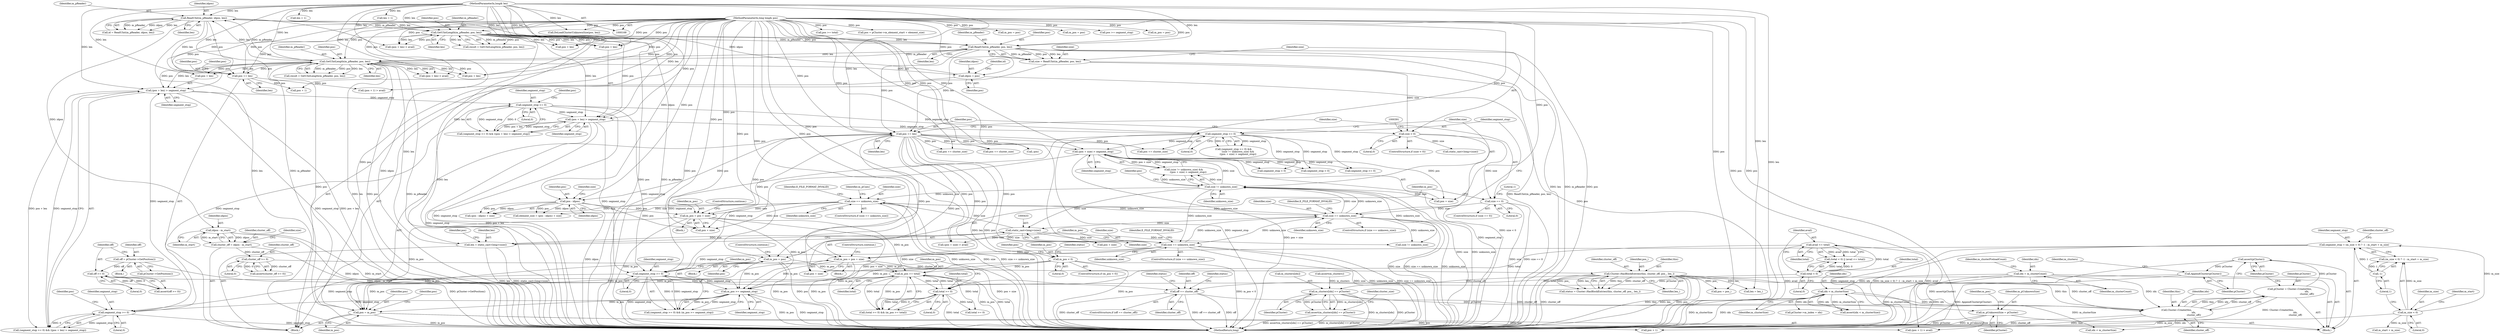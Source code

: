 digraph "1_Android_04839626ed859623901ebd3a5fd483982186b59d_26@API" {
"1000681" [label="(Call,assert(pCluster))"];
"1000675" [label="(Call,pCluster = Cluster::Create(this,\n                                              idx,\n                                              cluster_off))"];
"1000677" [label="(Call,Cluster::Create(this,\n                                              idx,\n                                              cluster_off))"];
"1000517" [label="(Call,Cluster::HasBlockEntries(this, cluster_off, pos_, len_))"];
"1000510" [label="(Call,cluster_off >= 0)"];
"1000496" [label="(Call,cluster_off = idpos - m_start)"];
"1000498" [label="(Call,idpos - m_start)"];
"1000311" [label="(Call,ReadUInt(m_pReader, idpos, len))"];
"1000266" [label="(Call,GetUIntLength(m_pReader, pos, len))"];
"1000381" [label="(Call,ReadUInt(m_pReader, pos, len))"];
"1000340" [label="(Call,GetUIntLength(m_pReader, pos, len))"];
"1000169" [label="(MethodParameterIn,long long& pos)"];
"1000323" [label="(Call,pos += len)"];
"1000170" [label="(MethodParameterIn,long& len)"];
"1000248" [label="(Call,pos = m_pos)"];
"1000401" [label="(Call,m_pos = pos)"];
"1000393" [label="(Call,pos += len)"];
"1000473" [label="(Call,m_pos = pos + size)"];
"1000463" [label="(Call,pos - idpos)"];
"1000449" [label="(Call,size == unknown_size)"];
"1000432" [label="(Call,static_cast<long>(size))"];
"1000408" [label="(Call,size == unknown_size)"];
"1000397" [label="(Call,size == 0)"];
"1000386" [label="(Call,size < 0)"];
"1000379" [label="(Call,size = ReadUInt(m_pReader, pos, len))"];
"1000485" [label="(Call,size == unknown_size)"];
"1000419" [label="(Call,size != unknown_size)"];
"1000490" [label="(Call,m_pos = pos + size)"];
"1000233" [label="(Call,m_pos >= total)"];
"1000173" [label="(Call,m_pos < 0)"];
"1000230" [label="(Call,total >= 0)"];
"1000201" [label="(Call,avail <= total)"];
"1000198" [label="(Call,total < 0)"];
"1000243" [label="(Call,m_pos >= segment_stop)"];
"1000240" [label="(Call,segment_stop >= 0)"];
"1000360" [label="(Call,segment_stop >= 0)"];
"1000289" [label="(Call,(pos + len) > segment_stop)"];
"1000286" [label="(Call,segment_stop >= 0)"];
"1000205" [label="(Call,segment_stop = (m_size < 0) ? -1 : m_start + m_size)"];
"1000211" [label="(Call,-1)"];
"1000208" [label="(Call,m_size < 0)"];
"1000422" [label="(Call,(pos + size) > segment_stop)"];
"1000415" [label="(Call,segment_stop >= 0)"];
"1000363" [label="(Call,(pos + len) > segment_stop)"];
"1000430" [label="(Call,len = static_cast<long>(size))"];
"1000305" [label="(Call,idpos = pos)"];
"1000545" [label="(Call,idx < m_clusterSize)"];
"1000536" [label="(Call,idx = m_clusterCount)"];
"1000570" [label="(Call,off == cluster_off)"];
"1000566" [label="(Call,off >= 0)"];
"1000562" [label="(Call,off = pCluster->GetPosition())"];
"1000683" [label="(Call,AppendCluster(pCluster))"];
"1000692" [label="(Call,m_clusters[idx] == pCluster)"];
"1000691" [label="(Call,assert(m_clusters[idx] == pCluster))"];
"1000718" [label="(Call,m_pUnknownSize = pCluster)"];
"1000396" [label="(ControlStructure,if (size == 0))"];
"1000404" [label="(ControlStructure,continue;)"];
"1000500" [label="(Identifier,m_start)"];
"1000381" [label="(Call,ReadUInt(m_pReader, pos, len))"];
"1000465" [label="(Identifier,idpos)"];
"1000249" [label="(Identifier,pos)"];
"1000484" [label="(ControlStructure,if (size == unknown_size))"];
"1000175" [label="(Literal,0)"];
"1000244" [label="(Identifier,m_pos)"];
"1000449" [label="(Call,size == unknown_size)"];
"1000409" [label="(Identifier,size)"];
"1000710" [label="(Call,segment_stop < 0)"];
"1000363" [label="(Call,(pos + len) > segment_stop)"];
"1000566" [label="(Call,off >= 0)"];
"1000314" [label="(Identifier,len)"];
"1000705" [label="(Call,m_pos = pos)"];
"1000235" [label="(Identifier,total)"];
"1000570" [label="(Call,off == cluster_off)"];
"1000692" [label="(Call,m_clusters[idx] == pCluster)"];
"1000462" [label="(Call,(pos - idpos) + size)"];
"1000386" [label="(Call,size < 0)"];
"1000267" [label="(Identifier,m_pReader)"];
"1000456" [label="(Identifier,m_pCues)"];
"1000266" [label="(Call,GetUIntLength(m_pReader, pos, len))"];
"1000447" [label="(Block,)"];
"1000497" [label="(Identifier,cluster_off)"];
"1000177" [label="(Call,DoLoadClusterUnknownSize(pos, len))"];
"1000422" [label="(Call,(pos + size) > segment_stop)"];
"1000258" [label="(Call,len = 1)"];
"1000478" [label="(ControlStructure,continue;)"];
"1000572" [label="(Identifier,cluster_off)"];
"1000541" [label="(Identifier,m_clusterPreloadCount)"];
"1000571" [label="(Identifier,off)"];
"1000239" [label="(Call,(segment_stop >= 0) && (m_pos >= segment_stop))"];
"1000658" [label="(Call,segment_stop >= 0)"];
"1000169" [label="(MethodParameterIn,long long& pos)"];
"1000198" [label="(Call,total < 0)"];
"1000546" [label="(Identifier,idx)"];
"1000297" [label="(Call,(pos + len) > avail)"];
"1000394" [label="(Identifier,pos)"];
"1000340" [label="(Call,GetUIntLength(m_pReader, pos, len))"];
"1000342" [label="(Identifier,pos)"];
"1000486" [label="(Identifier,size)"];
"1000364" [label="(Call,pos + len)"];
"1000720" [label="(Identifier,pCluster)"];
"1000644" [label="(Call,total >= 0)"];
"1000620" [label="(Call,segment_stop < 0)"];
"1000567" [label="(Identifier,off)"];
"1000241" [label="(Identifier,segment_stop)"];
"1000212" [label="(Literal,1)"];
"1000328" [label="(Call,pos + 1)"];
"1000393" [label="(Call,pos += len)"];
"1000544" [label="(Call,assert(idx < m_clusterSize))"];
"1000719" [label="(Identifier,m_pUnknownSize)"];
"1000576" [label="(Identifier,status)"];
"1000543" [label="(Block,)"];
"1000684" [label="(Identifier,pCluster)"];
"1000696" [label="(Identifier,pCluster)"];
"1000615" [label="(Call,m_pos = pos)"];
"1000722" [label="(Identifier,m_pos)"];
"1000519" [label="(Identifier,cluster_off)"];
"1000515" [label="(Call,status = Cluster::HasBlockEntries(this, cluster_off, pos_, len_))"];
"1000502" [label="(Call,size != unknown_size)"];
"1000385" [label="(ControlStructure,if (size < 0))"];
"1000213" [label="(Call,m_start + m_size)"];
"1000210" [label="(Literal,0)"];
"1000400" [label="(Block,)"];
"1000424" [label="(Identifier,pos)"];
"1000661" [label="(Call,pos >= segment_stop)"];
"1000510" [label="(Call,cluster_off >= 0)"];
"1000699" [label="(Identifier,cluster_size)"];
"1000688" [label="(Call,idx < m_clusterSize)"];
"1000417" [label="(Literal,0)"];
"1000408" [label="(Call,size == unknown_size)"];
"1000242" [label="(Literal,0)"];
"1000325" [label="(Identifier,len)"];
"1000312" [label="(Identifier,m_pReader)"];
"1000203" [label="(Identifier,total)"];
"1000520" [label="(Identifier,pos_)"];
"1000491" [label="(Identifier,m_pos)"];
"1000538" [label="(Identifier,m_clusterCount)"];
"1000233" [label="(Call,m_pos >= total)"];
"1000512" [label="(Literal,0)"];
"1000232" [label="(Literal,0)"];
"1000209" [label="(Identifier,m_size)"];
"1000240" [label="(Call,segment_stop >= 0)"];
"1000670" [label="(Call,m_pos = pos)"];
"1000415" [label="(Call,segment_stop >= 0)"];
"1000475" [label="(Call,pos + size)"];
"1000229" [label="(Call,(total >= 0) && (m_pos >= total))"];
"1000252" [label="(Call,(pos + 1) > avail)"];
"1000685" [label="(Call,assert(m_clusters))"];
"1000683" [label="(Call,AppendCluster(pCluster))"];
"1000298" [label="(Call,pos + len)"];
"1000431" [label="(Identifier,len)"];
"1000305" [label="(Call,idpos = pos)"];
"1000473" [label="(Call,m_pos = pos + size)"];
"1000639" [label="(Call,pos += cluster_size)"];
"1000450" [label="(Identifier,size)"];
"1000324" [label="(Identifier,pos)"];
"1000489" [label="(Identifier,E_FILE_FORMAT_INVALID)"];
"1000207" [label="(Call,(m_size < 0) ? -1 : m_start + m_size)"];
"1000199" [label="(Identifier,total)"];
"1000341" [label="(Identifier,m_pReader)"];
"1000463" [label="(Call,pos - idpos)"];
"1000678" [label="(Identifier,this)"];
"1000214" [label="(Identifier,m_start)"];
"1000285" [label="(Call,(segment_stop >= 0) && ((pos + len) > segment_stop))"];
"1000430" [label="(Call,len = static_cast<long>(size))"];
"1000269" [label="(Identifier,len)"];
"1000234" [label="(Identifier,m_pos)"];
"1000474" [label="(Identifier,m_pos)"];
"1000171" [label="(Block,)"];
"1000536" [label="(Call,idx = m_clusterCount)"];
"1000460" [label="(Call,element_size = (pos - idpos) + size)"];
"1000250" [label="(Identifier,m_pos)"];
"1000432" [label="(Call,static_cast<long>(size))"];
"1000499" [label="(Identifier,idpos)"];
"1000682" [label="(Identifier,pCluster)"];
"1000416" [label="(Identifier,segment_stop)"];
"1000503" [label="(Identifier,size)"];
"1000723" [label="(Call,-pos)"];
"1000584" [label="(Call,pos += cluster_size)"];
"1001022" [label="(MethodReturn,long)"];
"1000426" [label="(Identifier,segment_stop)"];
"1000569" [label="(ControlStructure,if (off == cluster_off))"];
"1000327" [label="(Call,(pos + 1) > avail)"];
"1000483" [label="(Block,)"];
"1000365" [label="(Identifier,pos)"];
"1000438" [label="(Identifier,pos)"];
"1000362" [label="(Literal,0)"];
"1000563" [label="(Identifier,off)"];
"1000205" [label="(Call,segment_stop = (m_size < 0) ? -1 : m_start + m_size)"];
"1000565" [label="(Call,assert(off >= 0))"];
"1000268" [label="(Identifier,pos)"];
"1000323" [label="(Call,pos += len)"];
"1000418" [label="(Call,(size != unknown_size) &&\n            ((pos + size) > segment_stop))"];
"1000537" [label="(Identifier,idx)"];
"1000412" [label="(Identifier,E_FILE_FORMAT_INVALID)"];
"1000545" [label="(Call,idx < m_clusterSize)"];
"1000387" [label="(Identifier,size)"];
"1000173" [label="(Call,m_pos < 0)"];
"1000170" [label="(MethodParameterIn,long& len)"];
"1000466" [label="(Identifier,size)"];
"1000253" [label="(Call,pos + 1)"];
"1000395" [label="(Identifier,len)"];
"1000464" [label="(Identifier,pos)"];
"1000630" [label="(Identifier,status)"];
"1000421" [label="(Identifier,unknown_size)"];
"1000206" [label="(Identifier,segment_stop)"];
"1000691" [label="(Call,assert(m_clusters[idx] == pCluster))"];
"1000254" [label="(Identifier,pos)"];
"1000311" [label="(Call,ReadUInt(m_pReader, idpos, len))"];
"1000397" [label="(Call,size == 0)"];
"1000383" [label="(Identifier,pos)"];
"1000496" [label="(Call,cluster_off = idpos - m_start)"];
"1000310" [label="(Identifier,id)"];
"1000511" [label="(Identifier,cluster_off)"];
"1000382" [label="(Identifier,m_pReader)"];
"1000530" [label="(Call,len = len_)"];
"1000498" [label="(Call,idpos - m_start)"];
"1000309" [label="(Call,id = ReadUInt(m_pReader, idpos, len))"];
"1000495" [label="(ControlStructure,continue;)"];
"1000197" [label="(Call,(total < 0) || (avail <= total))"];
"1000407" [label="(ControlStructure,if (size == unknown_size))"];
"1000202" [label="(Identifier,avail)"];
"1000371" [label="(Call,(pos + len) > avail)"];
"1000492" [label="(Call,pos + size)"];
"1000287" [label="(Identifier,segment_stop)"];
"1000211" [label="(Call,-1)"];
"1000367" [label="(Identifier,segment_stop)"];
"1000564" [label="(Call,pCluster->GetPosition())"];
"1000547" [label="(Identifier,m_clusterSize)"];
"1000414" [label="(Call,(segment_stop >= 0) &&\n            (size != unknown_size) &&\n            ((pos + size) > segment_stop))"];
"1000718" [label="(Call,m_pUnknownSize = pCluster)"];
"1000333" [label="(Call,len = 1)"];
"1000437" [label="(Call,pos + size)"];
"1000329" [label="(Identifier,pos)"];
"1000231" [label="(Identifier,total)"];
"1000248" [label="(Call,pos = m_pos)"];
"1000509" [label="(Call,assert(cluster_off >= 0))"];
"1000360" [label="(Call,segment_stop >= 0)"];
"1000307" [label="(Identifier,pos)"];
"1000562" [label="(Call,off = pCluster->GetPosition())"];
"1000390" [label="(Call,static_cast<long>(size))"];
"1000289" [label="(Call,(pos + len) > segment_stop)"];
"1000403" [label="(Identifier,pos)"];
"1000487" [label="(Identifier,unknown_size)"];
"1000286" [label="(Call,segment_stop >= 0)"];
"1000679" [label="(Identifier,idx)"];
"1000380" [label="(Identifier,size)"];
"1000451" [label="(Identifier,unknown_size)"];
"1000338" [label="(Call,result = GetUIntLength(m_pReader, pos, len))"];
"1000243" [label="(Call,m_pos >= segment_stop)"];
"1000693" [label="(Call,m_clusters[idx])"];
"1000490" [label="(Call,m_pos = pos + size)"];
"1000361" [label="(Identifier,segment_stop)"];
"1000291" [label="(Identifier,pos)"];
"1000399" [label="(Literal,0)"];
"1000372" [label="(Call,pos + len)"];
"1000680" [label="(Identifier,cluster_off)"];
"1000384" [label="(Identifier,len)"];
"1000681" [label="(Call,assert(pCluster))"];
"1000200" [label="(Literal,0)"];
"1000227" [label="(Block,)"];
"1000436" [label="(Call,(pos + size) > avail)"];
"1000359" [label="(Call,(segment_stop >= 0) && ((pos + len) > segment_stop))"];
"1000527" [label="(Call,pos = pos_)"];
"1000675" [label="(Call,pCluster = Cluster::Create(this,\n                                              idx,\n                                              cluster_off))"];
"1000174" [label="(Identifier,m_pos)"];
"1000517" [label="(Call,Cluster::HasBlockEntries(this, cluster_off, pos_, len_))"];
"1000647" [label="(Call,pos >= total)"];
"1000406" [label="(Literal,1)"];
"1000290" [label="(Call,pos + len)"];
"1000606" [label="(Call,pCluster->m_index = idx)"];
"1000230" [label="(Call,total >= 0)"];
"1000485" [label="(Call,size == unknown_size)"];
"1000401" [label="(Call,m_pos = pos)"];
"1000313" [label="(Identifier,idpos)"];
"1000184" [label="(Identifier,status)"];
"1000448" [label="(ControlStructure,if (size == unknown_size))"];
"1000423" [label="(Call,pos + size)"];
"1000398" [label="(Identifier,size)"];
"1000178" [label="(Identifier,pos)"];
"1000201" [label="(Call,avail <= total)"];
"1000306" [label="(Identifier,idpos)"];
"1000420" [label="(Identifier,size)"];
"1000677" [label="(Call,Cluster::Create(this,\n                                              idx,\n                                              cluster_off))"];
"1000521" [label="(Identifier,len_)"];
"1000453" [label="(Identifier,E_FILE_FORMAT_INVALID)"];
"1000419" [label="(Call,size != unknown_size)"];
"1000288" [label="(Literal,0)"];
"1000264" [label="(Call,result = GetUIntLength(m_pReader, pos, len))"];
"1000410" [label="(Identifier,unknown_size)"];
"1000388" [label="(Literal,0)"];
"1000599" [label="(Call,pos = pCluster->m_element_start + element_size)"];
"1000676" [label="(Identifier,pCluster)"];
"1000343" [label="(Identifier,len)"];
"1000434" [label="(Identifier,size)"];
"1000402" [label="(Identifier,m_pos)"];
"1000245" [label="(Identifier,segment_stop)"];
"1000218" [label="(Identifier,cluster_off)"];
"1000208" [label="(Call,m_size < 0)"];
"1000686" [label="(Identifier,m_clusters)"];
"1000568" [label="(Literal,0)"];
"1000379" [label="(Call,size = ReadUInt(m_pReader, pos, len))"];
"1000702" [label="(Call,pos += cluster_size)"];
"1000172" [label="(ControlStructure,if (m_pos < 0))"];
"1000293" [label="(Identifier,segment_stop)"];
"1000518" [label="(Identifier,this)"];
"1000681" -> "1000171"  [label="AST: "];
"1000681" -> "1000682"  [label="CFG: "];
"1000682" -> "1000681"  [label="AST: "];
"1000684" -> "1000681"  [label="CFG: "];
"1000681" -> "1001022"  [label="DDG: assert(pCluster)"];
"1000675" -> "1000681"  [label="DDG: pCluster"];
"1000681" -> "1000683"  [label="DDG: pCluster"];
"1000675" -> "1000171"  [label="AST: "];
"1000675" -> "1000677"  [label="CFG: "];
"1000676" -> "1000675"  [label="AST: "];
"1000677" -> "1000675"  [label="AST: "];
"1000682" -> "1000675"  [label="CFG: "];
"1000675" -> "1001022"  [label="DDG: Cluster::Create(this,\n                                              idx,\n                                              cluster_off)"];
"1000677" -> "1000675"  [label="DDG: this"];
"1000677" -> "1000675"  [label="DDG: idx"];
"1000677" -> "1000675"  [label="DDG: cluster_off"];
"1000677" -> "1000680"  [label="CFG: "];
"1000678" -> "1000677"  [label="AST: "];
"1000679" -> "1000677"  [label="AST: "];
"1000680" -> "1000677"  [label="AST: "];
"1000677" -> "1001022"  [label="DDG: this"];
"1000677" -> "1001022"  [label="DDG: cluster_off"];
"1000517" -> "1000677"  [label="DDG: this"];
"1000517" -> "1000677"  [label="DDG: cluster_off"];
"1000545" -> "1000677"  [label="DDG: idx"];
"1000536" -> "1000677"  [label="DDG: idx"];
"1000570" -> "1000677"  [label="DDG: cluster_off"];
"1000677" -> "1000688"  [label="DDG: idx"];
"1000517" -> "1000515"  [label="AST: "];
"1000517" -> "1000521"  [label="CFG: "];
"1000518" -> "1000517"  [label="AST: "];
"1000519" -> "1000517"  [label="AST: "];
"1000520" -> "1000517"  [label="AST: "];
"1000521" -> "1000517"  [label="AST: "];
"1000515" -> "1000517"  [label="CFG: "];
"1000517" -> "1001022"  [label="DDG: pos_"];
"1000517" -> "1001022"  [label="DDG: cluster_off"];
"1000517" -> "1001022"  [label="DDG: this"];
"1000517" -> "1001022"  [label="DDG: len_"];
"1000517" -> "1000515"  [label="DDG: this"];
"1000517" -> "1000515"  [label="DDG: cluster_off"];
"1000517" -> "1000515"  [label="DDG: pos_"];
"1000517" -> "1000515"  [label="DDG: len_"];
"1000510" -> "1000517"  [label="DDG: cluster_off"];
"1000517" -> "1000527"  [label="DDG: pos_"];
"1000517" -> "1000530"  [label="DDG: len_"];
"1000517" -> "1000570"  [label="DDG: cluster_off"];
"1000510" -> "1000509"  [label="AST: "];
"1000510" -> "1000512"  [label="CFG: "];
"1000511" -> "1000510"  [label="AST: "];
"1000512" -> "1000510"  [label="AST: "];
"1000509" -> "1000510"  [label="CFG: "];
"1000510" -> "1000509"  [label="DDG: cluster_off"];
"1000510" -> "1000509"  [label="DDG: 0"];
"1000496" -> "1000510"  [label="DDG: cluster_off"];
"1000496" -> "1000227"  [label="AST: "];
"1000496" -> "1000498"  [label="CFG: "];
"1000497" -> "1000496"  [label="AST: "];
"1000498" -> "1000496"  [label="AST: "];
"1000503" -> "1000496"  [label="CFG: "];
"1000496" -> "1001022"  [label="DDG: idpos - m_start"];
"1000498" -> "1000496"  [label="DDG: idpos"];
"1000498" -> "1000496"  [label="DDG: m_start"];
"1000498" -> "1000500"  [label="CFG: "];
"1000499" -> "1000498"  [label="AST: "];
"1000500" -> "1000498"  [label="AST: "];
"1000498" -> "1001022"  [label="DDG: idpos"];
"1000498" -> "1001022"  [label="DDG: m_start"];
"1000311" -> "1000498"  [label="DDG: idpos"];
"1000311" -> "1000309"  [label="AST: "];
"1000311" -> "1000314"  [label="CFG: "];
"1000312" -> "1000311"  [label="AST: "];
"1000313" -> "1000311"  [label="AST: "];
"1000314" -> "1000311"  [label="AST: "];
"1000309" -> "1000311"  [label="CFG: "];
"1000311" -> "1001022"  [label="DDG: m_pReader"];
"1000311" -> "1001022"  [label="DDG: idpos"];
"1000311" -> "1001022"  [label="DDG: len"];
"1000311" -> "1000309"  [label="DDG: m_pReader"];
"1000311" -> "1000309"  [label="DDG: idpos"];
"1000311" -> "1000309"  [label="DDG: len"];
"1000266" -> "1000311"  [label="DDG: m_pReader"];
"1000266" -> "1000311"  [label="DDG: len"];
"1000305" -> "1000311"  [label="DDG: idpos"];
"1000170" -> "1000311"  [label="DDG: len"];
"1000311" -> "1000323"  [label="DDG: len"];
"1000311" -> "1000340"  [label="DDG: m_pReader"];
"1000311" -> "1000340"  [label="DDG: len"];
"1000311" -> "1000463"  [label="DDG: idpos"];
"1000266" -> "1000264"  [label="AST: "];
"1000266" -> "1000269"  [label="CFG: "];
"1000267" -> "1000266"  [label="AST: "];
"1000268" -> "1000266"  [label="AST: "];
"1000269" -> "1000266"  [label="AST: "];
"1000264" -> "1000266"  [label="CFG: "];
"1000266" -> "1001022"  [label="DDG: len"];
"1000266" -> "1001022"  [label="DDG: pos"];
"1000266" -> "1001022"  [label="DDG: m_pReader"];
"1000266" -> "1000264"  [label="DDG: m_pReader"];
"1000266" -> "1000264"  [label="DDG: pos"];
"1000266" -> "1000264"  [label="DDG: len"];
"1000381" -> "1000266"  [label="DDG: m_pReader"];
"1000381" -> "1000266"  [label="DDG: len"];
"1000169" -> "1000266"  [label="DDG: pos"];
"1000248" -> "1000266"  [label="DDG: pos"];
"1000430" -> "1000266"  [label="DDG: len"];
"1000170" -> "1000266"  [label="DDG: len"];
"1000266" -> "1000289"  [label="DDG: pos"];
"1000266" -> "1000289"  [label="DDG: len"];
"1000266" -> "1000290"  [label="DDG: pos"];
"1000266" -> "1000290"  [label="DDG: len"];
"1000266" -> "1000297"  [label="DDG: pos"];
"1000266" -> "1000297"  [label="DDG: len"];
"1000266" -> "1000298"  [label="DDG: pos"];
"1000266" -> "1000298"  [label="DDG: len"];
"1000266" -> "1000305"  [label="DDG: pos"];
"1000266" -> "1000323"  [label="DDG: pos"];
"1000381" -> "1000379"  [label="AST: "];
"1000381" -> "1000384"  [label="CFG: "];
"1000382" -> "1000381"  [label="AST: "];
"1000383" -> "1000381"  [label="AST: "];
"1000384" -> "1000381"  [label="AST: "];
"1000379" -> "1000381"  [label="CFG: "];
"1000381" -> "1001022"  [label="DDG: pos"];
"1000381" -> "1001022"  [label="DDG: len"];
"1000381" -> "1001022"  [label="DDG: m_pReader"];
"1000381" -> "1000379"  [label="DDG: m_pReader"];
"1000381" -> "1000379"  [label="DDG: pos"];
"1000381" -> "1000379"  [label="DDG: len"];
"1000340" -> "1000381"  [label="DDG: m_pReader"];
"1000340" -> "1000381"  [label="DDG: pos"];
"1000340" -> "1000381"  [label="DDG: len"];
"1000169" -> "1000381"  [label="DDG: pos"];
"1000170" -> "1000381"  [label="DDG: len"];
"1000381" -> "1000393"  [label="DDG: len"];
"1000381" -> "1000393"  [label="DDG: pos"];
"1000340" -> "1000338"  [label="AST: "];
"1000340" -> "1000343"  [label="CFG: "];
"1000341" -> "1000340"  [label="AST: "];
"1000342" -> "1000340"  [label="AST: "];
"1000343" -> "1000340"  [label="AST: "];
"1000338" -> "1000340"  [label="CFG: "];
"1000340" -> "1001022"  [label="DDG: len"];
"1000340" -> "1001022"  [label="DDG: pos"];
"1000340" -> "1001022"  [label="DDG: m_pReader"];
"1000340" -> "1000338"  [label="DDG: m_pReader"];
"1000340" -> "1000338"  [label="DDG: pos"];
"1000340" -> "1000338"  [label="DDG: len"];
"1000169" -> "1000340"  [label="DDG: pos"];
"1000323" -> "1000340"  [label="DDG: pos"];
"1000170" -> "1000340"  [label="DDG: len"];
"1000340" -> "1000363"  [label="DDG: pos"];
"1000340" -> "1000363"  [label="DDG: len"];
"1000340" -> "1000364"  [label="DDG: pos"];
"1000340" -> "1000364"  [label="DDG: len"];
"1000340" -> "1000371"  [label="DDG: pos"];
"1000340" -> "1000371"  [label="DDG: len"];
"1000340" -> "1000372"  [label="DDG: pos"];
"1000340" -> "1000372"  [label="DDG: len"];
"1000169" -> "1000168"  [label="AST: "];
"1000169" -> "1001022"  [label="DDG: pos"];
"1000169" -> "1000177"  [label="DDG: pos"];
"1000169" -> "1000248"  [label="DDG: pos"];
"1000169" -> "1000252"  [label="DDG: pos"];
"1000169" -> "1000253"  [label="DDG: pos"];
"1000169" -> "1000289"  [label="DDG: pos"];
"1000169" -> "1000290"  [label="DDG: pos"];
"1000169" -> "1000297"  [label="DDG: pos"];
"1000169" -> "1000298"  [label="DDG: pos"];
"1000169" -> "1000305"  [label="DDG: pos"];
"1000169" -> "1000323"  [label="DDG: pos"];
"1000169" -> "1000327"  [label="DDG: pos"];
"1000169" -> "1000328"  [label="DDG: pos"];
"1000169" -> "1000363"  [label="DDG: pos"];
"1000169" -> "1000364"  [label="DDG: pos"];
"1000169" -> "1000371"  [label="DDG: pos"];
"1000169" -> "1000372"  [label="DDG: pos"];
"1000169" -> "1000393"  [label="DDG: pos"];
"1000169" -> "1000401"  [label="DDG: pos"];
"1000169" -> "1000422"  [label="DDG: pos"];
"1000169" -> "1000423"  [label="DDG: pos"];
"1000169" -> "1000436"  [label="DDG: pos"];
"1000169" -> "1000437"  [label="DDG: pos"];
"1000169" -> "1000463"  [label="DDG: pos"];
"1000169" -> "1000473"  [label="DDG: pos"];
"1000169" -> "1000475"  [label="DDG: pos"];
"1000169" -> "1000490"  [label="DDG: pos"];
"1000169" -> "1000492"  [label="DDG: pos"];
"1000169" -> "1000527"  [label="DDG: pos"];
"1000169" -> "1000584"  [label="DDG: pos"];
"1000169" -> "1000599"  [label="DDG: pos"];
"1000169" -> "1000615"  [label="DDG: pos"];
"1000169" -> "1000639"  [label="DDG: pos"];
"1000169" -> "1000647"  [label="DDG: pos"];
"1000169" -> "1000661"  [label="DDG: pos"];
"1000169" -> "1000670"  [label="DDG: pos"];
"1000169" -> "1000702"  [label="DDG: pos"];
"1000169" -> "1000705"  [label="DDG: pos"];
"1000169" -> "1000723"  [label="DDG: pos"];
"1000323" -> "1000227"  [label="AST: "];
"1000323" -> "1000325"  [label="CFG: "];
"1000324" -> "1000323"  [label="AST: "];
"1000325" -> "1000323"  [label="AST: "];
"1000329" -> "1000323"  [label="CFG: "];
"1000170" -> "1000323"  [label="DDG: len"];
"1000323" -> "1000327"  [label="DDG: pos"];
"1000323" -> "1000328"  [label="DDG: pos"];
"1000170" -> "1000168"  [label="AST: "];
"1000170" -> "1001022"  [label="DDG: len"];
"1000170" -> "1000177"  [label="DDG: len"];
"1000170" -> "1000258"  [label="DDG: len"];
"1000170" -> "1000289"  [label="DDG: len"];
"1000170" -> "1000290"  [label="DDG: len"];
"1000170" -> "1000297"  [label="DDG: len"];
"1000170" -> "1000298"  [label="DDG: len"];
"1000170" -> "1000333"  [label="DDG: len"];
"1000170" -> "1000363"  [label="DDG: len"];
"1000170" -> "1000364"  [label="DDG: len"];
"1000170" -> "1000371"  [label="DDG: len"];
"1000170" -> "1000372"  [label="DDG: len"];
"1000170" -> "1000393"  [label="DDG: len"];
"1000170" -> "1000430"  [label="DDG: len"];
"1000170" -> "1000530"  [label="DDG: len"];
"1000248" -> "1000227"  [label="AST: "];
"1000248" -> "1000250"  [label="CFG: "];
"1000249" -> "1000248"  [label="AST: "];
"1000250" -> "1000248"  [label="AST: "];
"1000254" -> "1000248"  [label="CFG: "];
"1000248" -> "1001022"  [label="DDG: m_pos"];
"1000401" -> "1000248"  [label="DDG: m_pos"];
"1000473" -> "1000248"  [label="DDG: m_pos"];
"1000490" -> "1000248"  [label="DDG: m_pos"];
"1000233" -> "1000248"  [label="DDG: m_pos"];
"1000243" -> "1000248"  [label="DDG: m_pos"];
"1000173" -> "1000248"  [label="DDG: m_pos"];
"1000248" -> "1000252"  [label="DDG: pos"];
"1000248" -> "1000253"  [label="DDG: pos"];
"1000401" -> "1000400"  [label="AST: "];
"1000401" -> "1000403"  [label="CFG: "];
"1000402" -> "1000401"  [label="AST: "];
"1000403" -> "1000401"  [label="AST: "];
"1000404" -> "1000401"  [label="CFG: "];
"1000401" -> "1001022"  [label="DDG: m_pos"];
"1000401" -> "1001022"  [label="DDG: pos"];
"1000401" -> "1000233"  [label="DDG: m_pos"];
"1000401" -> "1000243"  [label="DDG: m_pos"];
"1000393" -> "1000401"  [label="DDG: pos"];
"1000393" -> "1000227"  [label="AST: "];
"1000393" -> "1000395"  [label="CFG: "];
"1000394" -> "1000393"  [label="AST: "];
"1000395" -> "1000393"  [label="AST: "];
"1000398" -> "1000393"  [label="CFG: "];
"1000393" -> "1001022"  [label="DDG: pos"];
"1000393" -> "1001022"  [label="DDG: len"];
"1000393" -> "1000422"  [label="DDG: pos"];
"1000393" -> "1000423"  [label="DDG: pos"];
"1000393" -> "1000436"  [label="DDG: pos"];
"1000393" -> "1000437"  [label="DDG: pos"];
"1000393" -> "1000463"  [label="DDG: pos"];
"1000393" -> "1000473"  [label="DDG: pos"];
"1000393" -> "1000475"  [label="DDG: pos"];
"1000393" -> "1000490"  [label="DDG: pos"];
"1000393" -> "1000492"  [label="DDG: pos"];
"1000393" -> "1000584"  [label="DDG: pos"];
"1000393" -> "1000639"  [label="DDG: pos"];
"1000393" -> "1000702"  [label="DDG: pos"];
"1000393" -> "1000723"  [label="DDG: pos"];
"1000473" -> "1000447"  [label="AST: "];
"1000473" -> "1000475"  [label="CFG: "];
"1000474" -> "1000473"  [label="AST: "];
"1000475" -> "1000473"  [label="AST: "];
"1000478" -> "1000473"  [label="CFG: "];
"1000473" -> "1001022"  [label="DDG: m_pos"];
"1000473" -> "1001022"  [label="DDG: pos + size"];
"1000473" -> "1000233"  [label="DDG: m_pos"];
"1000473" -> "1000243"  [label="DDG: m_pos"];
"1000463" -> "1000473"  [label="DDG: pos"];
"1000449" -> "1000473"  [label="DDG: size"];
"1000463" -> "1000462"  [label="AST: "];
"1000463" -> "1000465"  [label="CFG: "];
"1000464" -> "1000463"  [label="AST: "];
"1000465" -> "1000463"  [label="AST: "];
"1000466" -> "1000463"  [label="CFG: "];
"1000463" -> "1001022"  [label="DDG: idpos"];
"1000463" -> "1000460"  [label="DDG: pos"];
"1000463" -> "1000460"  [label="DDG: idpos"];
"1000463" -> "1000462"  [label="DDG: pos"];
"1000463" -> "1000462"  [label="DDG: idpos"];
"1000463" -> "1000475"  [label="DDG: pos"];
"1000449" -> "1000448"  [label="AST: "];
"1000449" -> "1000451"  [label="CFG: "];
"1000450" -> "1000449"  [label="AST: "];
"1000451" -> "1000449"  [label="AST: "];
"1000453" -> "1000449"  [label="CFG: "];
"1000456" -> "1000449"  [label="CFG: "];
"1000449" -> "1001022"  [label="DDG: size"];
"1000449" -> "1001022"  [label="DDG: size == unknown_size"];
"1000449" -> "1001022"  [label="DDG: unknown_size"];
"1000449" -> "1000408"  [label="DDG: unknown_size"];
"1000432" -> "1000449"  [label="DDG: size"];
"1000408" -> "1000449"  [label="DDG: unknown_size"];
"1000419" -> "1000449"  [label="DDG: unknown_size"];
"1000449" -> "1000460"  [label="DDG: size"];
"1000449" -> "1000462"  [label="DDG: size"];
"1000449" -> "1000475"  [label="DDG: size"];
"1000432" -> "1000430"  [label="AST: "];
"1000432" -> "1000434"  [label="CFG: "];
"1000433" -> "1000432"  [label="AST: "];
"1000434" -> "1000432"  [label="AST: "];
"1000430" -> "1000432"  [label="CFG: "];
"1000432" -> "1000430"  [label="DDG: size"];
"1000408" -> "1000432"  [label="DDG: size"];
"1000419" -> "1000432"  [label="DDG: size"];
"1000432" -> "1000436"  [label="DDG: size"];
"1000432" -> "1000437"  [label="DDG: size"];
"1000432" -> "1000485"  [label="DDG: size"];
"1000432" -> "1000502"  [label="DDG: size"];
"1000408" -> "1000407"  [label="AST: "];
"1000408" -> "1000410"  [label="CFG: "];
"1000409" -> "1000408"  [label="AST: "];
"1000410" -> "1000408"  [label="AST: "];
"1000412" -> "1000408"  [label="CFG: "];
"1000416" -> "1000408"  [label="CFG: "];
"1000408" -> "1001022"  [label="DDG: size"];
"1000408" -> "1001022"  [label="DDG: size == unknown_size"];
"1000408" -> "1001022"  [label="DDG: unknown_size"];
"1000397" -> "1000408"  [label="DDG: size"];
"1000485" -> "1000408"  [label="DDG: unknown_size"];
"1000408" -> "1000419"  [label="DDG: size"];
"1000408" -> "1000419"  [label="DDG: unknown_size"];
"1000408" -> "1000485"  [label="DDG: unknown_size"];
"1000408" -> "1000502"  [label="DDG: unknown_size"];
"1000397" -> "1000396"  [label="AST: "];
"1000397" -> "1000399"  [label="CFG: "];
"1000398" -> "1000397"  [label="AST: "];
"1000399" -> "1000397"  [label="AST: "];
"1000402" -> "1000397"  [label="CFG: "];
"1000406" -> "1000397"  [label="CFG: "];
"1000397" -> "1001022"  [label="DDG: size == 0"];
"1000397" -> "1001022"  [label="DDG: size"];
"1000386" -> "1000397"  [label="DDG: size"];
"1000386" -> "1000385"  [label="AST: "];
"1000386" -> "1000388"  [label="CFG: "];
"1000387" -> "1000386"  [label="AST: "];
"1000388" -> "1000386"  [label="AST: "];
"1000391" -> "1000386"  [label="CFG: "];
"1000394" -> "1000386"  [label="CFG: "];
"1000386" -> "1001022"  [label="DDG: size < 0"];
"1000379" -> "1000386"  [label="DDG: size"];
"1000386" -> "1000390"  [label="DDG: size"];
"1000379" -> "1000227"  [label="AST: "];
"1000380" -> "1000379"  [label="AST: "];
"1000387" -> "1000379"  [label="CFG: "];
"1000379" -> "1001022"  [label="DDG: ReadUInt(m_pReader, pos, len)"];
"1000485" -> "1000484"  [label="AST: "];
"1000485" -> "1000487"  [label="CFG: "];
"1000486" -> "1000485"  [label="AST: "];
"1000487" -> "1000485"  [label="AST: "];
"1000489" -> "1000485"  [label="CFG: "];
"1000491" -> "1000485"  [label="CFG: "];
"1000485" -> "1001022"  [label="DDG: size"];
"1000485" -> "1001022"  [label="DDG: unknown_size"];
"1000485" -> "1001022"  [label="DDG: size == unknown_size"];
"1000419" -> "1000485"  [label="DDG: unknown_size"];
"1000485" -> "1000490"  [label="DDG: size"];
"1000485" -> "1000492"  [label="DDG: size"];
"1000419" -> "1000418"  [label="AST: "];
"1000419" -> "1000421"  [label="CFG: "];
"1000420" -> "1000419"  [label="AST: "];
"1000421" -> "1000419"  [label="AST: "];
"1000424" -> "1000419"  [label="CFG: "];
"1000418" -> "1000419"  [label="CFG: "];
"1000419" -> "1001022"  [label="DDG: size"];
"1000419" -> "1001022"  [label="DDG: unknown_size"];
"1000419" -> "1000418"  [label="DDG: size"];
"1000419" -> "1000418"  [label="DDG: unknown_size"];
"1000419" -> "1000422"  [label="DDG: size"];
"1000419" -> "1000423"  [label="DDG: size"];
"1000419" -> "1000502"  [label="DDG: unknown_size"];
"1000490" -> "1000483"  [label="AST: "];
"1000490" -> "1000492"  [label="CFG: "];
"1000491" -> "1000490"  [label="AST: "];
"1000492" -> "1000490"  [label="AST: "];
"1000495" -> "1000490"  [label="CFG: "];
"1000490" -> "1001022"  [label="DDG: m_pos"];
"1000490" -> "1001022"  [label="DDG: pos + size"];
"1000490" -> "1000233"  [label="DDG: m_pos"];
"1000490" -> "1000243"  [label="DDG: m_pos"];
"1000233" -> "1000229"  [label="AST: "];
"1000233" -> "1000235"  [label="CFG: "];
"1000234" -> "1000233"  [label="AST: "];
"1000235" -> "1000233"  [label="AST: "];
"1000229" -> "1000233"  [label="CFG: "];
"1000233" -> "1001022"  [label="DDG: total"];
"1000233" -> "1001022"  [label="DDG: m_pos"];
"1000233" -> "1000230"  [label="DDG: total"];
"1000233" -> "1000229"  [label="DDG: m_pos"];
"1000233" -> "1000229"  [label="DDG: total"];
"1000173" -> "1000233"  [label="DDG: m_pos"];
"1000230" -> "1000233"  [label="DDG: total"];
"1000233" -> "1000243"  [label="DDG: m_pos"];
"1000233" -> "1000644"  [label="DDG: total"];
"1000173" -> "1000172"  [label="AST: "];
"1000173" -> "1000175"  [label="CFG: "];
"1000174" -> "1000173"  [label="AST: "];
"1000175" -> "1000173"  [label="AST: "];
"1000178" -> "1000173"  [label="CFG: "];
"1000184" -> "1000173"  [label="CFG: "];
"1000173" -> "1001022"  [label="DDG: m_pos < 0"];
"1000173" -> "1001022"  [label="DDG: m_pos"];
"1000173" -> "1000243"  [label="DDG: m_pos"];
"1000230" -> "1000229"  [label="AST: "];
"1000230" -> "1000232"  [label="CFG: "];
"1000231" -> "1000230"  [label="AST: "];
"1000232" -> "1000230"  [label="AST: "];
"1000234" -> "1000230"  [label="CFG: "];
"1000229" -> "1000230"  [label="CFG: "];
"1000230" -> "1001022"  [label="DDG: total"];
"1000230" -> "1000229"  [label="DDG: total"];
"1000230" -> "1000229"  [label="DDG: 0"];
"1000201" -> "1000230"  [label="DDG: total"];
"1000198" -> "1000230"  [label="DDG: total"];
"1000230" -> "1000644"  [label="DDG: total"];
"1000201" -> "1000197"  [label="AST: "];
"1000201" -> "1000203"  [label="CFG: "];
"1000202" -> "1000201"  [label="AST: "];
"1000203" -> "1000201"  [label="AST: "];
"1000197" -> "1000201"  [label="CFG: "];
"1000201" -> "1001022"  [label="DDG: avail"];
"1000201" -> "1000197"  [label="DDG: avail"];
"1000201" -> "1000197"  [label="DDG: total"];
"1000198" -> "1000201"  [label="DDG: total"];
"1000201" -> "1000252"  [label="DDG: avail"];
"1000198" -> "1000197"  [label="AST: "];
"1000198" -> "1000200"  [label="CFG: "];
"1000199" -> "1000198"  [label="AST: "];
"1000200" -> "1000198"  [label="AST: "];
"1000202" -> "1000198"  [label="CFG: "];
"1000197" -> "1000198"  [label="CFG: "];
"1000198" -> "1000197"  [label="DDG: total"];
"1000198" -> "1000197"  [label="DDG: 0"];
"1000243" -> "1000239"  [label="AST: "];
"1000243" -> "1000245"  [label="CFG: "];
"1000244" -> "1000243"  [label="AST: "];
"1000245" -> "1000243"  [label="AST: "];
"1000239" -> "1000243"  [label="CFG: "];
"1000243" -> "1001022"  [label="DDG: m_pos"];
"1000243" -> "1001022"  [label="DDG: segment_stop"];
"1000243" -> "1000239"  [label="DDG: m_pos"];
"1000243" -> "1000239"  [label="DDG: segment_stop"];
"1000240" -> "1000243"  [label="DDG: segment_stop"];
"1000243" -> "1000286"  [label="DDG: segment_stop"];
"1000240" -> "1000239"  [label="AST: "];
"1000240" -> "1000242"  [label="CFG: "];
"1000241" -> "1000240"  [label="AST: "];
"1000242" -> "1000240"  [label="AST: "];
"1000244" -> "1000240"  [label="CFG: "];
"1000239" -> "1000240"  [label="CFG: "];
"1000240" -> "1001022"  [label="DDG: segment_stop"];
"1000240" -> "1000239"  [label="DDG: segment_stop"];
"1000240" -> "1000239"  [label="DDG: 0"];
"1000360" -> "1000240"  [label="DDG: segment_stop"];
"1000205" -> "1000240"  [label="DDG: segment_stop"];
"1000422" -> "1000240"  [label="DDG: segment_stop"];
"1000363" -> "1000240"  [label="DDG: segment_stop"];
"1000415" -> "1000240"  [label="DDG: segment_stop"];
"1000240" -> "1000286"  [label="DDG: segment_stop"];
"1000360" -> "1000359"  [label="AST: "];
"1000360" -> "1000362"  [label="CFG: "];
"1000361" -> "1000360"  [label="AST: "];
"1000362" -> "1000360"  [label="AST: "];
"1000365" -> "1000360"  [label="CFG: "];
"1000359" -> "1000360"  [label="CFG: "];
"1000360" -> "1001022"  [label="DDG: segment_stop"];
"1000360" -> "1000359"  [label="DDG: segment_stop"];
"1000360" -> "1000359"  [label="DDG: 0"];
"1000289" -> "1000360"  [label="DDG: segment_stop"];
"1000286" -> "1000360"  [label="DDG: segment_stop"];
"1000360" -> "1000363"  [label="DDG: segment_stop"];
"1000360" -> "1000415"  [label="DDG: segment_stop"];
"1000289" -> "1000285"  [label="AST: "];
"1000289" -> "1000293"  [label="CFG: "];
"1000290" -> "1000289"  [label="AST: "];
"1000293" -> "1000289"  [label="AST: "];
"1000285" -> "1000289"  [label="CFG: "];
"1000289" -> "1001022"  [label="DDG: pos + len"];
"1000289" -> "1001022"  [label="DDG: segment_stop"];
"1000289" -> "1000285"  [label="DDG: pos + len"];
"1000289" -> "1000285"  [label="DDG: segment_stop"];
"1000286" -> "1000289"  [label="DDG: segment_stop"];
"1000286" -> "1000285"  [label="AST: "];
"1000286" -> "1000288"  [label="CFG: "];
"1000287" -> "1000286"  [label="AST: "];
"1000288" -> "1000286"  [label="AST: "];
"1000291" -> "1000286"  [label="CFG: "];
"1000285" -> "1000286"  [label="CFG: "];
"1000286" -> "1001022"  [label="DDG: segment_stop"];
"1000286" -> "1000285"  [label="DDG: segment_stop"];
"1000286" -> "1000285"  [label="DDG: 0"];
"1000205" -> "1000171"  [label="AST: "];
"1000205" -> "1000207"  [label="CFG: "];
"1000206" -> "1000205"  [label="AST: "];
"1000207" -> "1000205"  [label="AST: "];
"1000218" -> "1000205"  [label="CFG: "];
"1000205" -> "1001022"  [label="DDG: segment_stop"];
"1000205" -> "1001022"  [label="DDG: (m_size < 0) ? -1 : m_start + m_size"];
"1000211" -> "1000205"  [label="DDG: 1"];
"1000208" -> "1000205"  [label="DDG: m_size"];
"1000211" -> "1000207"  [label="AST: "];
"1000211" -> "1000212"  [label="CFG: "];
"1000212" -> "1000211"  [label="AST: "];
"1000207" -> "1000211"  [label="CFG: "];
"1000211" -> "1000207"  [label="DDG: 1"];
"1000208" -> "1000207"  [label="AST: "];
"1000208" -> "1000210"  [label="CFG: "];
"1000209" -> "1000208"  [label="AST: "];
"1000210" -> "1000208"  [label="AST: "];
"1000212" -> "1000208"  [label="CFG: "];
"1000214" -> "1000208"  [label="CFG: "];
"1000208" -> "1001022"  [label="DDG: m_size"];
"1000208" -> "1000207"  [label="DDG: m_size"];
"1000208" -> "1000213"  [label="DDG: m_size"];
"1000422" -> "1000418"  [label="AST: "];
"1000422" -> "1000426"  [label="CFG: "];
"1000423" -> "1000422"  [label="AST: "];
"1000426" -> "1000422"  [label="AST: "];
"1000418" -> "1000422"  [label="CFG: "];
"1000422" -> "1001022"  [label="DDG: segment_stop"];
"1000422" -> "1001022"  [label="DDG: pos + size"];
"1000422" -> "1000418"  [label="DDG: pos + size"];
"1000422" -> "1000418"  [label="DDG: segment_stop"];
"1000415" -> "1000422"  [label="DDG: segment_stop"];
"1000422" -> "1000620"  [label="DDG: segment_stop"];
"1000422" -> "1000658"  [label="DDG: segment_stop"];
"1000422" -> "1000710"  [label="DDG: segment_stop"];
"1000415" -> "1000414"  [label="AST: "];
"1000415" -> "1000417"  [label="CFG: "];
"1000416" -> "1000415"  [label="AST: "];
"1000417" -> "1000415"  [label="AST: "];
"1000420" -> "1000415"  [label="CFG: "];
"1000414" -> "1000415"  [label="CFG: "];
"1000415" -> "1001022"  [label="DDG: segment_stop"];
"1000415" -> "1000414"  [label="DDG: segment_stop"];
"1000415" -> "1000414"  [label="DDG: 0"];
"1000363" -> "1000415"  [label="DDG: segment_stop"];
"1000415" -> "1000620"  [label="DDG: segment_stop"];
"1000415" -> "1000658"  [label="DDG: segment_stop"];
"1000415" -> "1000710"  [label="DDG: segment_stop"];
"1000363" -> "1000359"  [label="AST: "];
"1000363" -> "1000367"  [label="CFG: "];
"1000364" -> "1000363"  [label="AST: "];
"1000367" -> "1000363"  [label="AST: "];
"1000359" -> "1000363"  [label="CFG: "];
"1000363" -> "1001022"  [label="DDG: pos + len"];
"1000363" -> "1001022"  [label="DDG: segment_stop"];
"1000363" -> "1000359"  [label="DDG: pos + len"];
"1000363" -> "1000359"  [label="DDG: segment_stop"];
"1000430" -> "1000227"  [label="AST: "];
"1000431" -> "1000430"  [label="AST: "];
"1000438" -> "1000430"  [label="CFG: "];
"1000430" -> "1001022"  [label="DDG: static_cast<long>(size)"];
"1000430" -> "1001022"  [label="DDG: len"];
"1000305" -> "1000227"  [label="AST: "];
"1000305" -> "1000307"  [label="CFG: "];
"1000306" -> "1000305"  [label="AST: "];
"1000307" -> "1000305"  [label="AST: "];
"1000310" -> "1000305"  [label="CFG: "];
"1000305" -> "1001022"  [label="DDG: pos"];
"1000545" -> "1000544"  [label="AST: "];
"1000545" -> "1000547"  [label="CFG: "];
"1000546" -> "1000545"  [label="AST: "];
"1000547" -> "1000545"  [label="AST: "];
"1000544" -> "1000545"  [label="CFG: "];
"1000545" -> "1001022"  [label="DDG: idx"];
"1000545" -> "1001022"  [label="DDG: m_clusterSize"];
"1000545" -> "1000544"  [label="DDG: idx"];
"1000545" -> "1000544"  [label="DDG: m_clusterSize"];
"1000536" -> "1000545"  [label="DDG: idx"];
"1000545" -> "1000606"  [label="DDG: idx"];
"1000545" -> "1000688"  [label="DDG: m_clusterSize"];
"1000536" -> "1000171"  [label="AST: "];
"1000536" -> "1000538"  [label="CFG: "];
"1000537" -> "1000536"  [label="AST: "];
"1000538" -> "1000536"  [label="AST: "];
"1000541" -> "1000536"  [label="CFG: "];
"1000536" -> "1001022"  [label="DDG: m_clusterCount"];
"1000536" -> "1001022"  [label="DDG: idx"];
"1000570" -> "1000569"  [label="AST: "];
"1000570" -> "1000572"  [label="CFG: "];
"1000571" -> "1000570"  [label="AST: "];
"1000572" -> "1000570"  [label="AST: "];
"1000576" -> "1000570"  [label="CFG: "];
"1000630" -> "1000570"  [label="CFG: "];
"1000570" -> "1001022"  [label="DDG: off"];
"1000570" -> "1001022"  [label="DDG: cluster_off"];
"1000570" -> "1001022"  [label="DDG: off == cluster_off"];
"1000566" -> "1000570"  [label="DDG: off"];
"1000566" -> "1000565"  [label="AST: "];
"1000566" -> "1000568"  [label="CFG: "];
"1000567" -> "1000566"  [label="AST: "];
"1000568" -> "1000566"  [label="AST: "];
"1000565" -> "1000566"  [label="CFG: "];
"1000566" -> "1000565"  [label="DDG: off"];
"1000566" -> "1000565"  [label="DDG: 0"];
"1000562" -> "1000566"  [label="DDG: off"];
"1000562" -> "1000543"  [label="AST: "];
"1000562" -> "1000564"  [label="CFG: "];
"1000563" -> "1000562"  [label="AST: "];
"1000564" -> "1000562"  [label="AST: "];
"1000567" -> "1000562"  [label="CFG: "];
"1000562" -> "1001022"  [label="DDG: pCluster->GetPosition()"];
"1000683" -> "1000171"  [label="AST: "];
"1000683" -> "1000684"  [label="CFG: "];
"1000684" -> "1000683"  [label="AST: "];
"1000686" -> "1000683"  [label="CFG: "];
"1000683" -> "1001022"  [label="DDG: AppendCluster(pCluster)"];
"1000683" -> "1000692"  [label="DDG: pCluster"];
"1000692" -> "1000691"  [label="AST: "];
"1000692" -> "1000696"  [label="CFG: "];
"1000693" -> "1000692"  [label="AST: "];
"1000696" -> "1000692"  [label="AST: "];
"1000691" -> "1000692"  [label="CFG: "];
"1000692" -> "1001022"  [label="DDG: m_clusters[idx]"];
"1000692" -> "1001022"  [label="DDG: pCluster"];
"1000692" -> "1000691"  [label="DDG: m_clusters[idx]"];
"1000692" -> "1000691"  [label="DDG: pCluster"];
"1000685" -> "1000692"  [label="DDG: m_clusters"];
"1000692" -> "1000718"  [label="DDG: pCluster"];
"1000691" -> "1000171"  [label="AST: "];
"1000699" -> "1000691"  [label="CFG: "];
"1000691" -> "1001022"  [label="DDG: m_clusters[idx] == pCluster"];
"1000691" -> "1001022"  [label="DDG: assert(m_clusters[idx] == pCluster)"];
"1000718" -> "1000171"  [label="AST: "];
"1000718" -> "1000720"  [label="CFG: "];
"1000719" -> "1000718"  [label="AST: "];
"1000720" -> "1000718"  [label="AST: "];
"1000722" -> "1000718"  [label="CFG: "];
"1000718" -> "1001022"  [label="DDG: pCluster"];
"1000718" -> "1001022"  [label="DDG: m_pUnknownSize"];
}
